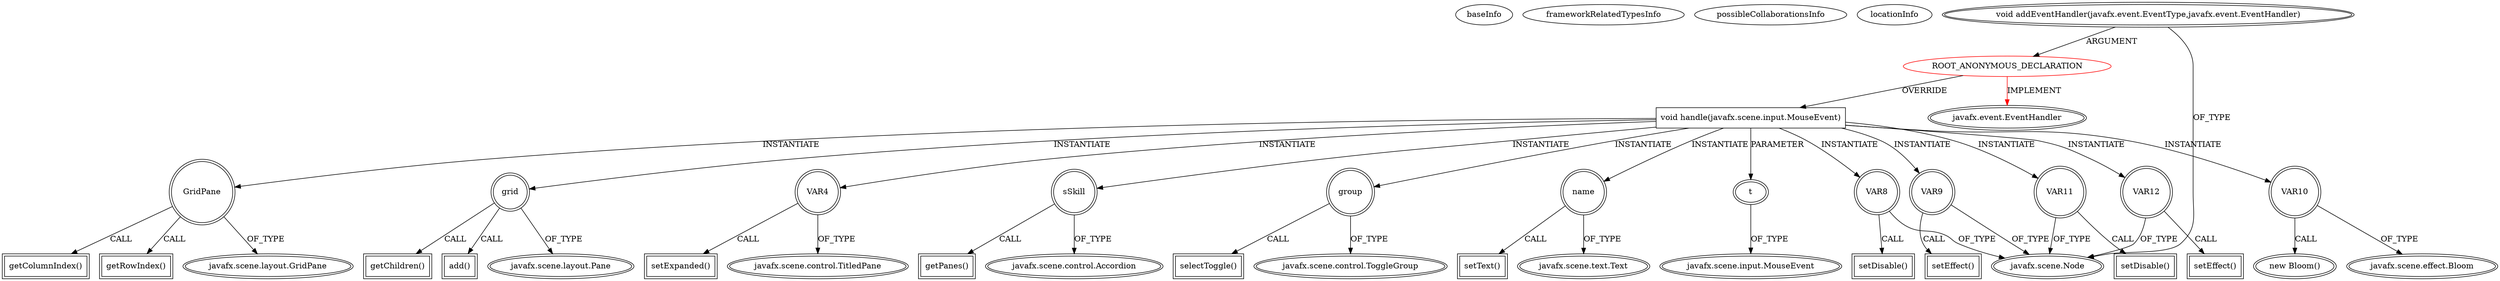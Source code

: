 digraph {
baseInfo[graphId=2364,category="extension_graph",isAnonymous=true,possibleRelation=false]
frameworkRelatedTypesInfo[0="javafx.event.EventHandler"]
possibleCollaborationsInfo[]
locationInfo[projectName="davelet-InternationalChess-JavaFX2",filePath="/davelet-InternationalChess-JavaFX2/InternationalChess-JavaFX2-master/src/cn/davelet/internationalchess/InternationalChess.java",contextSignature="void start(javafx.stage.Stage)",graphId="2364"]
0[label="ROOT_ANONYMOUS_DECLARATION",vertexType="ROOT_ANONYMOUS_DECLARATION",isFrameworkType=false,color=red]
1[label="javafx.event.EventHandler",vertexType="FRAMEWORK_INTERFACE_TYPE",isFrameworkType=true,peripheries=2]
2[label="void addEventHandler(javafx.event.EventType,javafx.event.EventHandler)",vertexType="OUTSIDE_CALL",isFrameworkType=true,peripheries=2]
3[label="javafx.scene.Node",vertexType="FRAMEWORK_CLASS_TYPE",isFrameworkType=true,peripheries=2]
4[label="void handle(javafx.scene.input.MouseEvent)",vertexType="OVERRIDING_METHOD_DECLARATION",isFrameworkType=false,shape=box]
5[label="t",vertexType="PARAMETER_DECLARATION",isFrameworkType=true,peripheries=2]
6[label="javafx.scene.input.MouseEvent",vertexType="FRAMEWORK_CLASS_TYPE",isFrameworkType=true,peripheries=2]
7[label="GridPane",vertexType="VARIABLE_EXPRESION",isFrameworkType=true,peripheries=2,shape=circle]
9[label="javafx.scene.layout.GridPane",vertexType="FRAMEWORK_CLASS_TYPE",isFrameworkType=true,peripheries=2]
8[label="getColumnIndex()",vertexType="INSIDE_CALL",isFrameworkType=true,peripheries=2,shape=box]
11[label="getRowIndex()",vertexType="INSIDE_CALL",isFrameworkType=true,peripheries=2,shape=box]
12[label="grid",vertexType="VARIABLE_EXPRESION",isFrameworkType=true,peripheries=2,shape=circle]
14[label="javafx.scene.layout.Pane",vertexType="FRAMEWORK_CLASS_TYPE",isFrameworkType=true,peripheries=2]
13[label="getChildren()",vertexType="INSIDE_CALL",isFrameworkType=true,peripheries=2,shape=box]
16[label="add()",vertexType="INSIDE_CALL",isFrameworkType=true,peripheries=2,shape=box]
17[label="VAR4",vertexType="VARIABLE_EXPRESION",isFrameworkType=true,peripheries=2,shape=circle]
19[label="javafx.scene.control.TitledPane",vertexType="FRAMEWORK_CLASS_TYPE",isFrameworkType=true,peripheries=2]
18[label="setExpanded()",vertexType="INSIDE_CALL",isFrameworkType=true,peripheries=2,shape=box]
20[label="sSkill",vertexType="VARIABLE_EXPRESION",isFrameworkType=true,peripheries=2,shape=circle]
22[label="javafx.scene.control.Accordion",vertexType="FRAMEWORK_CLASS_TYPE",isFrameworkType=true,peripheries=2]
21[label="getPanes()",vertexType="INSIDE_CALL",isFrameworkType=true,peripheries=2,shape=box]
23[label="group",vertexType="VARIABLE_EXPRESION",isFrameworkType=true,peripheries=2,shape=circle]
25[label="javafx.scene.control.ToggleGroup",vertexType="FRAMEWORK_CLASS_TYPE",isFrameworkType=true,peripheries=2]
24[label="selectToggle()",vertexType="INSIDE_CALL",isFrameworkType=true,peripheries=2,shape=box]
26[label="name",vertexType="VARIABLE_EXPRESION",isFrameworkType=true,peripheries=2,shape=circle]
28[label="javafx.scene.text.Text",vertexType="FRAMEWORK_CLASS_TYPE",isFrameworkType=true,peripheries=2]
27[label="setText()",vertexType="INSIDE_CALL",isFrameworkType=true,peripheries=2,shape=box]
29[label="VAR8",vertexType="VARIABLE_EXPRESION",isFrameworkType=true,peripheries=2,shape=circle]
30[label="setDisable()",vertexType="INSIDE_CALL",isFrameworkType=true,peripheries=2,shape=box]
32[label="VAR9",vertexType="VARIABLE_EXPRESION",isFrameworkType=true,peripheries=2,shape=circle]
33[label="setEffect()",vertexType="INSIDE_CALL",isFrameworkType=true,peripheries=2,shape=box]
36[label="VAR10",vertexType="VARIABLE_EXPRESION",isFrameworkType=true,peripheries=2,shape=circle]
37[label="javafx.scene.effect.Bloom",vertexType="FRAMEWORK_CLASS_TYPE",isFrameworkType=true,peripheries=2]
35[label="new Bloom()",vertexType="CONSTRUCTOR_CALL",isFrameworkType=true,peripheries=2]
38[label="VAR11",vertexType="VARIABLE_EXPRESION",isFrameworkType=true,peripheries=2,shape=circle]
39[label="setDisable()",vertexType="INSIDE_CALL",isFrameworkType=true,peripheries=2,shape=box]
41[label="VAR12",vertexType="VARIABLE_EXPRESION",isFrameworkType=true,peripheries=2,shape=circle]
42[label="setEffect()",vertexType="INSIDE_CALL",isFrameworkType=true,peripheries=2,shape=box]
0->1[label="IMPLEMENT",color=red]
2->0[label="ARGUMENT"]
2->3[label="OF_TYPE"]
0->4[label="OVERRIDE"]
5->6[label="OF_TYPE"]
4->5[label="PARAMETER"]
4->7[label="INSTANTIATE"]
7->9[label="OF_TYPE"]
7->8[label="CALL"]
7->11[label="CALL"]
4->12[label="INSTANTIATE"]
12->14[label="OF_TYPE"]
12->13[label="CALL"]
12->16[label="CALL"]
4->17[label="INSTANTIATE"]
17->19[label="OF_TYPE"]
17->18[label="CALL"]
4->20[label="INSTANTIATE"]
20->22[label="OF_TYPE"]
20->21[label="CALL"]
4->23[label="INSTANTIATE"]
23->25[label="OF_TYPE"]
23->24[label="CALL"]
4->26[label="INSTANTIATE"]
26->28[label="OF_TYPE"]
26->27[label="CALL"]
4->29[label="INSTANTIATE"]
29->3[label="OF_TYPE"]
29->30[label="CALL"]
4->32[label="INSTANTIATE"]
32->3[label="OF_TYPE"]
32->33[label="CALL"]
4->36[label="INSTANTIATE"]
36->37[label="OF_TYPE"]
36->35[label="CALL"]
4->38[label="INSTANTIATE"]
38->3[label="OF_TYPE"]
38->39[label="CALL"]
4->41[label="INSTANTIATE"]
41->3[label="OF_TYPE"]
41->42[label="CALL"]
}
